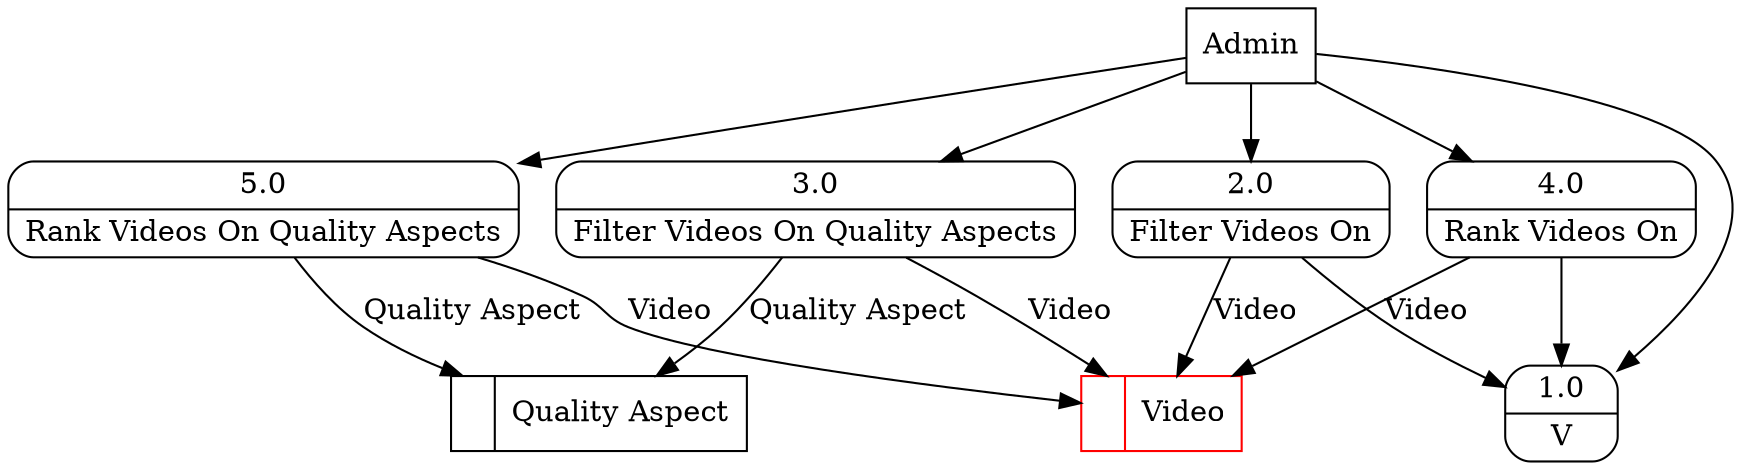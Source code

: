 digraph dfd2{ 
node[shape=record]
200 [label="<f0>  |<f1> Video " color=red];
201 [label="<f0>  |<f1> Quality Aspect " ];
202 [label="Admin" shape=box];
203 [label="{<f0> 1.0|<f1> V }" shape=Mrecord];
204 [label="{<f0> 2.0|<f1> Filter Videos On }" shape=Mrecord];
205 [label="{<f0> 3.0|<f1> Filter Videos On Quality Aspects }" shape=Mrecord];
206 [label="{<f0> 4.0|<f1> Rank Videos On }" shape=Mrecord];
207 [label="{<f0> 5.0|<f1> Rank Videos On Quality Aspects }" shape=Mrecord];
202 -> 203
202 -> 204
202 -> 205
202 -> 206
202 -> 207
204 -> 203
204 -> 200 [label="Video"]
205 -> 200 [label="Video"]
205 -> 201 [label="Quality Aspect"]
206 -> 203
206 -> 200 [label="Video"]
207 -> 200 [label="Video"]
207 -> 201 [label="Quality Aspect"]
}